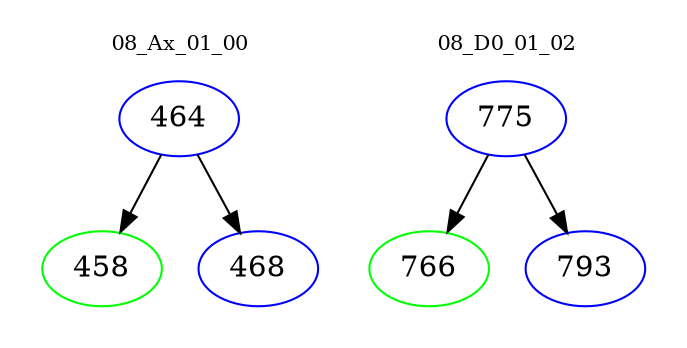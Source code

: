 digraph{
subgraph cluster_0 {
color = white
label = "08_Ax_01_00";
fontsize=10;
T0_464 [label="464", color="blue"]
T0_464 -> T0_458 [color="black"]
T0_458 [label="458", color="green"]
T0_464 -> T0_468 [color="black"]
T0_468 [label="468", color="blue"]
}
subgraph cluster_1 {
color = white
label = "08_D0_01_02";
fontsize=10;
T1_775 [label="775", color="blue"]
T1_775 -> T1_766 [color="black"]
T1_766 [label="766", color="green"]
T1_775 -> T1_793 [color="black"]
T1_793 [label="793", color="blue"]
}
}
